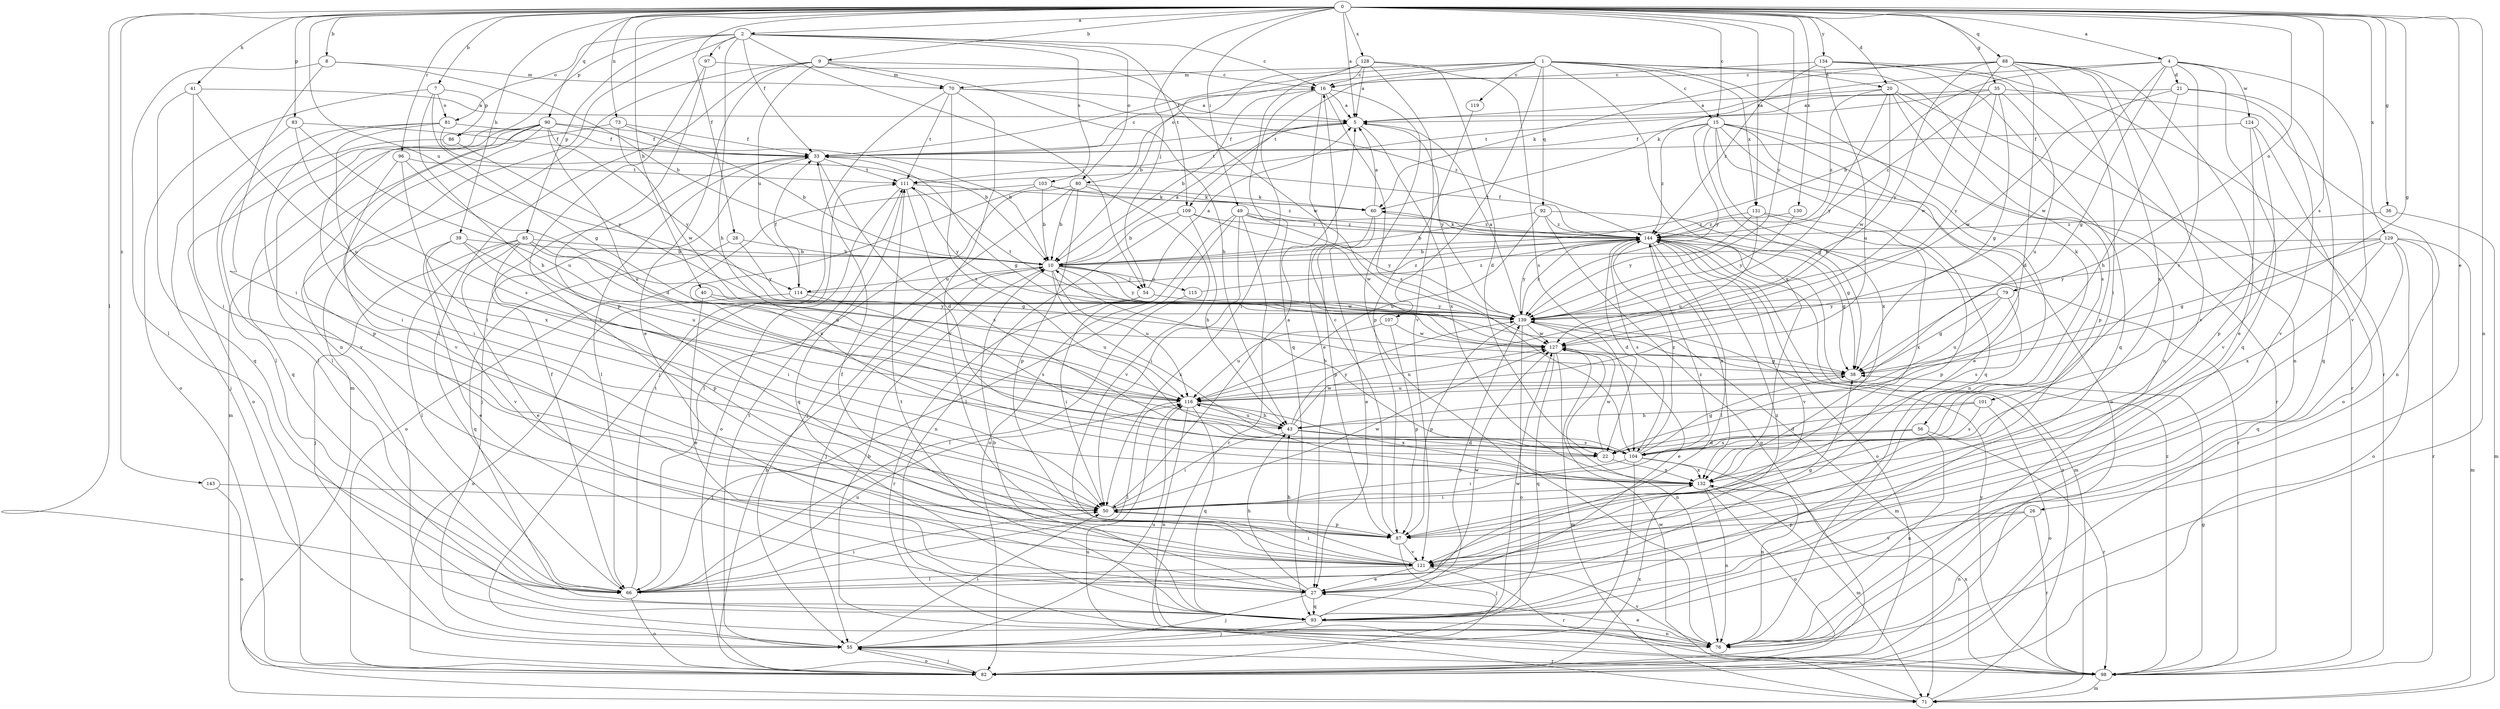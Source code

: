 strict digraph  {
0;
1;
2;
4;
5;
7;
8;
9;
10;
15;
16;
20;
21;
22;
26;
27;
28;
33;
35;
36;
38;
39;
40;
41;
43;
49;
50;
54;
55;
56;
60;
66;
70;
71;
73;
76;
79;
80;
81;
82;
83;
85;
86;
87;
88;
90;
92;
93;
96;
97;
98;
101;
103;
104;
107;
109;
111;
114;
115;
116;
119;
121;
124;
127;
128;
129;
130;
131;
132;
134;
139;
143;
144;
0 -> 2  [label=a];
0 -> 4  [label=a];
0 -> 5  [label=a];
0 -> 7  [label=b];
0 -> 8  [label=b];
0 -> 9  [label=b];
0 -> 15  [label=c];
0 -> 20  [label=d];
0 -> 26  [label=e];
0 -> 28  [label=f];
0 -> 35  [label=g];
0 -> 36  [label=g];
0 -> 38  [label=g];
0 -> 39  [label=h];
0 -> 40  [label=h];
0 -> 41  [label=h];
0 -> 49  [label=i];
0 -> 54  [label=j];
0 -> 66  [label=l];
0 -> 73  [label=n];
0 -> 76  [label=n];
0 -> 79  [label=o];
0 -> 83  [label=p];
0 -> 88  [label=q];
0 -> 90  [label=q];
0 -> 96  [label=r];
0 -> 101  [label=s];
0 -> 114  [label=u];
0 -> 128  [label=x];
0 -> 129  [label=x];
0 -> 130  [label=x];
0 -> 131  [label=x];
0 -> 134  [label=y];
0 -> 139  [label=y];
0 -> 143  [label=z];
1 -> 15  [label=c];
1 -> 20  [label=d];
1 -> 33  [label=f];
1 -> 56  [label=k];
1 -> 70  [label=m];
1 -> 76  [label=n];
1 -> 80  [label=o];
1 -> 92  [label=q];
1 -> 107  [label=t];
1 -> 109  [label=t];
1 -> 119  [label=v];
1 -> 131  [label=x];
1 -> 132  [label=x];
2 -> 16  [label=c];
2 -> 33  [label=f];
2 -> 43  [label=h];
2 -> 54  [label=j];
2 -> 76  [label=n];
2 -> 80  [label=o];
2 -> 81  [label=o];
2 -> 85  [label=p];
2 -> 86  [label=p];
2 -> 97  [label=r];
2 -> 103  [label=s];
2 -> 109  [label=t];
4 -> 10  [label=b];
4 -> 21  [label=d];
4 -> 38  [label=g];
4 -> 60  [label=k];
4 -> 93  [label=q];
4 -> 104  [label=s];
4 -> 121  [label=v];
4 -> 124  [label=w];
4 -> 127  [label=w];
5 -> 33  [label=f];
5 -> 111  [label=t];
5 -> 132  [label=x];
5 -> 139  [label=y];
7 -> 38  [label=g];
7 -> 43  [label=h];
7 -> 81  [label=o];
7 -> 82  [label=o];
7 -> 86  [label=p];
8 -> 10  [label=b];
8 -> 50  [label=i];
8 -> 66  [label=l];
8 -> 70  [label=m];
9 -> 27  [label=e];
9 -> 43  [label=h];
9 -> 66  [label=l];
9 -> 70  [label=m];
9 -> 71  [label=m];
9 -> 114  [label=u];
9 -> 127  [label=w];
10 -> 5  [label=a];
10 -> 54  [label=j];
10 -> 55  [label=j];
10 -> 114  [label=u];
10 -> 115  [label=u];
10 -> 116  [label=u];
10 -> 127  [label=w];
10 -> 132  [label=x];
10 -> 139  [label=y];
15 -> 27  [label=e];
15 -> 33  [label=f];
15 -> 38  [label=g];
15 -> 76  [label=n];
15 -> 82  [label=o];
15 -> 93  [label=q];
15 -> 98  [label=r];
15 -> 132  [label=x];
15 -> 139  [label=y];
15 -> 144  [label=z];
16 -> 5  [label=a];
16 -> 10  [label=b];
16 -> 27  [label=e];
16 -> 50  [label=i];
16 -> 76  [label=n];
16 -> 104  [label=s];
20 -> 5  [label=a];
20 -> 87  [label=p];
20 -> 98  [label=r];
20 -> 104  [label=s];
20 -> 127  [label=w];
20 -> 139  [label=y];
20 -> 144  [label=z];
21 -> 5  [label=a];
21 -> 43  [label=h];
21 -> 93  [label=q];
21 -> 121  [label=v];
21 -> 127  [label=w];
22 -> 127  [label=w];
22 -> 132  [label=x];
26 -> 76  [label=n];
26 -> 87  [label=p];
26 -> 98  [label=r];
26 -> 121  [label=v];
27 -> 33  [label=f];
27 -> 43  [label=h];
27 -> 55  [label=j];
27 -> 93  [label=q];
27 -> 127  [label=w];
28 -> 10  [label=b];
28 -> 93  [label=q];
28 -> 139  [label=y];
33 -> 16  [label=c];
33 -> 22  [label=d];
33 -> 38  [label=g];
33 -> 55  [label=j];
33 -> 66  [label=l];
33 -> 111  [label=t];
35 -> 5  [label=a];
35 -> 38  [label=g];
35 -> 76  [label=n];
35 -> 111  [label=t];
35 -> 116  [label=u];
35 -> 139  [label=y];
35 -> 144  [label=z];
36 -> 71  [label=m];
36 -> 144  [label=z];
38 -> 116  [label=u];
39 -> 10  [label=b];
39 -> 27  [label=e];
39 -> 50  [label=i];
39 -> 116  [label=u];
39 -> 121  [label=v];
40 -> 27  [label=e];
40 -> 116  [label=u];
40 -> 139  [label=y];
41 -> 5  [label=a];
41 -> 50  [label=i];
41 -> 93  [label=q];
41 -> 116  [label=u];
43 -> 22  [label=d];
43 -> 50  [label=i];
43 -> 104  [label=s];
43 -> 116  [label=u];
43 -> 127  [label=w];
43 -> 139  [label=y];
49 -> 38  [label=g];
49 -> 50  [label=i];
49 -> 66  [label=l];
49 -> 82  [label=o];
49 -> 98  [label=r];
49 -> 139  [label=y];
49 -> 144  [label=z];
50 -> 5  [label=a];
50 -> 87  [label=p];
50 -> 127  [label=w];
50 -> 144  [label=z];
54 -> 5  [label=a];
54 -> 50  [label=i];
54 -> 98  [label=r];
54 -> 139  [label=y];
55 -> 50  [label=i];
55 -> 82  [label=o];
55 -> 98  [label=r];
55 -> 111  [label=t];
55 -> 116  [label=u];
56 -> 22  [label=d];
56 -> 76  [label=n];
56 -> 98  [label=r];
56 -> 104  [label=s];
60 -> 5  [label=a];
60 -> 27  [label=e];
60 -> 87  [label=p];
60 -> 144  [label=z];
66 -> 33  [label=f];
66 -> 50  [label=i];
66 -> 82  [label=o];
66 -> 111  [label=t];
66 -> 116  [label=u];
66 -> 144  [label=z];
70 -> 5  [label=a];
70 -> 55  [label=j];
70 -> 104  [label=s];
70 -> 111  [label=t];
70 -> 121  [label=v];
70 -> 144  [label=z];
71 -> 116  [label=u];
71 -> 127  [label=w];
71 -> 144  [label=z];
73 -> 10  [label=b];
73 -> 33  [label=f];
73 -> 50  [label=i];
73 -> 127  [label=w];
76 -> 10  [label=b];
76 -> 27  [label=e];
76 -> 121  [label=v];
79 -> 38  [label=g];
79 -> 104  [label=s];
79 -> 116  [label=u];
79 -> 139  [label=y];
80 -> 10  [label=b];
80 -> 55  [label=j];
80 -> 60  [label=k];
80 -> 66  [label=l];
80 -> 87  [label=p];
80 -> 121  [label=v];
81 -> 10  [label=b];
81 -> 33  [label=f];
81 -> 50  [label=i];
81 -> 66  [label=l];
81 -> 121  [label=v];
82 -> 10  [label=b];
82 -> 55  [label=j];
82 -> 132  [label=x];
83 -> 33  [label=f];
83 -> 55  [label=j];
83 -> 104  [label=s];
83 -> 116  [label=u];
85 -> 10  [label=b];
85 -> 27  [label=e];
85 -> 38  [label=g];
85 -> 55  [label=j];
85 -> 66  [label=l];
85 -> 87  [label=p];
85 -> 116  [label=u];
86 -> 66  [label=l];
86 -> 139  [label=y];
87 -> 16  [label=c];
87 -> 55  [label=j];
87 -> 121  [label=v];
88 -> 16  [label=c];
88 -> 22  [label=d];
88 -> 27  [label=e];
88 -> 50  [label=i];
88 -> 60  [label=k];
88 -> 121  [label=v];
88 -> 127  [label=w];
88 -> 132  [label=x];
88 -> 139  [label=y];
90 -> 10  [label=b];
90 -> 22  [label=d];
90 -> 33  [label=f];
90 -> 66  [label=l];
90 -> 71  [label=m];
90 -> 82  [label=o];
90 -> 87  [label=p];
90 -> 93  [label=q];
90 -> 121  [label=v];
90 -> 139  [label=y];
92 -> 10  [label=b];
92 -> 82  [label=o];
92 -> 98  [label=r];
92 -> 116  [label=u];
92 -> 144  [label=z];
93 -> 10  [label=b];
93 -> 55  [label=j];
93 -> 76  [label=n];
93 -> 111  [label=t];
93 -> 127  [label=w];
93 -> 139  [label=y];
96 -> 50  [label=i];
96 -> 111  [label=t];
96 -> 116  [label=u];
96 -> 132  [label=x];
97 -> 16  [label=c];
97 -> 87  [label=p];
97 -> 121  [label=v];
98 -> 38  [label=g];
98 -> 71  [label=m];
98 -> 132  [label=x];
98 -> 139  [label=y];
98 -> 144  [label=z];
101 -> 22  [label=d];
101 -> 43  [label=h];
101 -> 82  [label=o];
101 -> 104  [label=s];
103 -> 10  [label=b];
103 -> 60  [label=k];
103 -> 82  [label=o];
103 -> 132  [label=x];
103 -> 144  [label=z];
104 -> 10  [label=b];
104 -> 38  [label=g];
104 -> 50  [label=i];
104 -> 55  [label=j];
104 -> 76  [label=n];
104 -> 132  [label=x];
104 -> 144  [label=z];
107 -> 87  [label=p];
107 -> 116  [label=u];
107 -> 127  [label=w];
109 -> 10  [label=b];
109 -> 43  [label=h];
109 -> 76  [label=n];
109 -> 127  [label=w];
109 -> 144  [label=z];
111 -> 60  [label=k];
111 -> 82  [label=o];
111 -> 93  [label=q];
111 -> 104  [label=s];
111 -> 139  [label=y];
114 -> 33  [label=f];
114 -> 82  [label=o];
114 -> 104  [label=s];
114 -> 144  [label=z];
115 -> 66  [label=l];
115 -> 144  [label=z];
116 -> 43  [label=h];
116 -> 66  [label=l];
116 -> 76  [label=n];
116 -> 93  [label=q];
116 -> 132  [label=x];
119 -> 87  [label=p];
121 -> 27  [label=e];
121 -> 38  [label=g];
121 -> 43  [label=h];
121 -> 50  [label=i];
121 -> 66  [label=l];
121 -> 98  [label=r];
124 -> 33  [label=f];
124 -> 82  [label=o];
124 -> 87  [label=p];
124 -> 121  [label=v];
127 -> 38  [label=g];
127 -> 71  [label=m];
127 -> 76  [label=n];
127 -> 93  [label=q];
128 -> 5  [label=a];
128 -> 10  [label=b];
128 -> 16  [label=c];
128 -> 22  [label=d];
128 -> 93  [label=q];
128 -> 104  [label=s];
128 -> 121  [label=v];
129 -> 10  [label=b];
129 -> 38  [label=g];
129 -> 71  [label=m];
129 -> 82  [label=o];
129 -> 93  [label=q];
129 -> 98  [label=r];
129 -> 132  [label=x];
129 -> 139  [label=y];
130 -> 139  [label=y];
130 -> 144  [label=z];
131 -> 87  [label=p];
131 -> 116  [label=u];
131 -> 132  [label=x];
131 -> 139  [label=y];
131 -> 144  [label=z];
132 -> 50  [label=i];
132 -> 71  [label=m];
132 -> 76  [label=n];
132 -> 82  [label=o];
134 -> 16  [label=c];
134 -> 76  [label=n];
134 -> 93  [label=q];
134 -> 98  [label=r];
134 -> 116  [label=u];
134 -> 144  [label=z];
139 -> 5  [label=a];
139 -> 27  [label=e];
139 -> 71  [label=m];
139 -> 82  [label=o];
139 -> 87  [label=p];
139 -> 111  [label=t];
139 -> 127  [label=w];
139 -> 144  [label=z];
143 -> 50  [label=i];
143 -> 82  [label=o];
144 -> 10  [label=b];
144 -> 22  [label=d];
144 -> 33  [label=f];
144 -> 38  [label=g];
144 -> 60  [label=k];
144 -> 66  [label=l];
144 -> 71  [label=m];
144 -> 82  [label=o];
144 -> 104  [label=s];
144 -> 121  [label=v];
144 -> 132  [label=x];
144 -> 139  [label=y];
}
